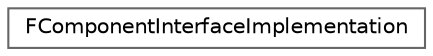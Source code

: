 digraph "Graphical Class Hierarchy"
{
 // INTERACTIVE_SVG=YES
 // LATEX_PDF_SIZE
  bgcolor="transparent";
  edge [fontname=Helvetica,fontsize=10,labelfontname=Helvetica,labelfontsize=10];
  node [fontname=Helvetica,fontsize=10,shape=box,height=0.2,width=0.4];
  rankdir="LR";
  Node0 [id="Node000000",label="FComponentInterfaceImplementation",height=0.2,width=0.4,color="grey40", fillcolor="white", style="filled",URL="$d0/d75/structFComponentInterfaceImplementation.html",tooltip=" "];
}
